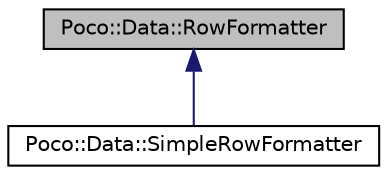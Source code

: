digraph "Poco::Data::RowFormatter"
{
 // LATEX_PDF_SIZE
  edge [fontname="Helvetica",fontsize="10",labelfontname="Helvetica",labelfontsize="10"];
  node [fontname="Helvetica",fontsize="10",shape=record];
  Node1 [label="Poco::Data::RowFormatter",height=0.2,width=0.4,color="black", fillcolor="grey75", style="filled", fontcolor="black",tooltip=" "];
  Node1 -> Node2 [dir="back",color="midnightblue",fontsize="10",style="solid"];
  Node2 [label="Poco::Data::SimpleRowFormatter",height=0.2,width=0.4,color="black", fillcolor="white", style="filled",URL="$classPoco_1_1Data_1_1SimpleRowFormatter.html",tooltip="A simple row formatting class."];
}
